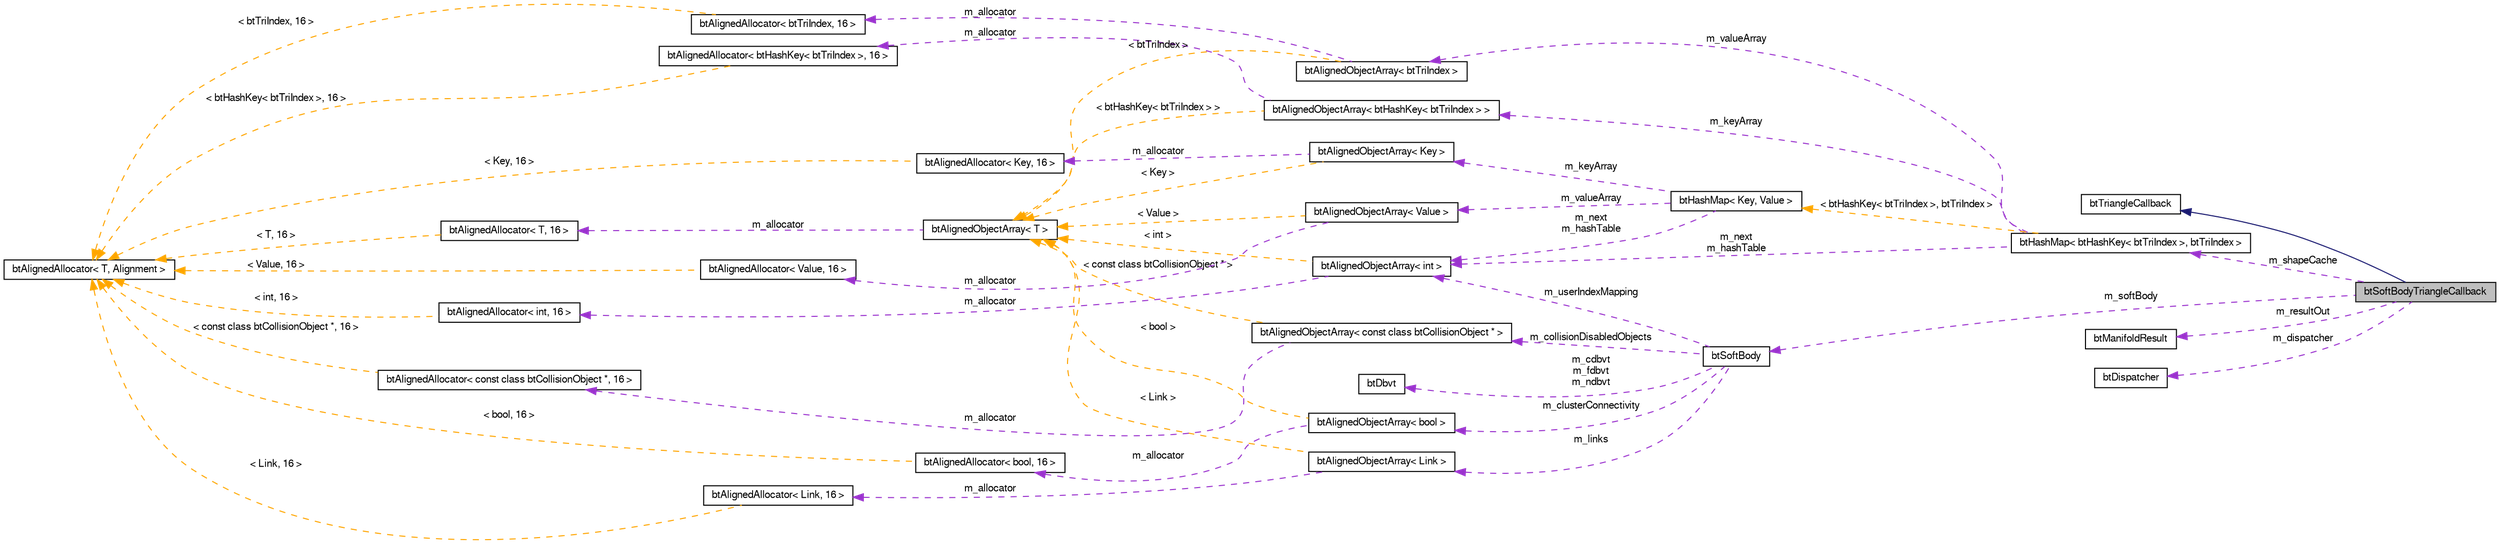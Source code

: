 digraph G
{
  bgcolor="transparent";
  edge [fontname="FreeSans",fontsize=10,labelfontname="FreeSans",labelfontsize=10];
  node [fontname="FreeSans",fontsize=10,shape=record];
  rankdir=LR;
  Node1 [label="btSoftBodyTriangleCallback",height=0.2,width=0.4,color="black", fillcolor="grey75", style="filled" fontcolor="black"];
  Node2 -> Node1 [dir=back,color="midnightblue",fontsize=10,style="solid"];
  Node2 [label="btTriangleCallback",height=0.2,width=0.4,color="black",URL="$classbt_triangle_callback.html"];
  Node3 -> Node1 [dir=back,color="darkorchid3",fontsize=10,style="dashed",label="m_shapeCache"];
  Node3 [label="btHashMap\< btHashKey\< btTriIndex \>, btTriIndex \>",height=0.2,width=0.4,color="black",URL="$classbt_hash_map.html"];
  Node4 -> Node3 [dir=back,color="darkorchid3",fontsize=10,style="dashed",label="m_keyArray"];
  Node4 [label="btAlignedObjectArray\< btHashKey\< btTriIndex \> \>",height=0.2,width=0.4,color="black",URL="$classbt_aligned_object_array.html"];
  Node5 -> Node4 [dir=back,color="darkorchid3",fontsize=10,style="dashed",label="m_allocator"];
  Node5 [label="btAlignedAllocator\< btHashKey\< btTriIndex \>, 16 \>",height=0.2,width=0.4,color="black",URL="$classbt_aligned_allocator.html"];
  Node6 -> Node5 [dir=back,color="orange",fontsize=10,style="dashed",label="\< btHashKey\< btTriIndex \>, 16 \>"];
  Node6 [label="btAlignedAllocator\< T, Alignment \>",height=0.2,width=0.4,color="black",URL="$classbt_aligned_allocator.html"];
  Node7 -> Node4 [dir=back,color="orange",fontsize=10,style="dashed",label="\< btHashKey\< btTriIndex \> \>"];
  Node7 [label="btAlignedObjectArray\< T \>",height=0.2,width=0.4,color="black",URL="$classbt_aligned_object_array.html"];
  Node8 -> Node7 [dir=back,color="darkorchid3",fontsize=10,style="dashed",label="m_allocator"];
  Node8 [label="btAlignedAllocator\< T, 16 \>",height=0.2,width=0.4,color="black",URL="$classbt_aligned_allocator.html"];
  Node6 -> Node8 [dir=back,color="orange",fontsize=10,style="dashed",label="\< T, 16 \>"];
  Node9 -> Node3 [dir=back,color="darkorchid3",fontsize=10,style="dashed",label="m_valueArray"];
  Node9 [label="btAlignedObjectArray\< btTriIndex \>",height=0.2,width=0.4,color="black",URL="$classbt_aligned_object_array.html"];
  Node10 -> Node9 [dir=back,color="darkorchid3",fontsize=10,style="dashed",label="m_allocator"];
  Node10 [label="btAlignedAllocator\< btTriIndex, 16 \>",height=0.2,width=0.4,color="black",URL="$classbt_aligned_allocator.html"];
  Node6 -> Node10 [dir=back,color="orange",fontsize=10,style="dashed",label="\< btTriIndex, 16 \>"];
  Node7 -> Node9 [dir=back,color="orange",fontsize=10,style="dashed",label="\< btTriIndex \>"];
  Node11 -> Node3 [dir=back,color="darkorchid3",fontsize=10,style="dashed",label="m_next\nm_hashTable"];
  Node11 [label="btAlignedObjectArray\< int \>",height=0.2,width=0.4,color="black",URL="$classbt_aligned_object_array.html"];
  Node12 -> Node11 [dir=back,color="darkorchid3",fontsize=10,style="dashed",label="m_allocator"];
  Node12 [label="btAlignedAllocator\< int, 16 \>",height=0.2,width=0.4,color="black",URL="$classbt_aligned_allocator.html"];
  Node6 -> Node12 [dir=back,color="orange",fontsize=10,style="dashed",label="\< int, 16 \>"];
  Node7 -> Node11 [dir=back,color="orange",fontsize=10,style="dashed",label="\< int \>"];
  Node13 -> Node3 [dir=back,color="orange",fontsize=10,style="dashed",label="\< btHashKey\< btTriIndex \>, btTriIndex \>"];
  Node13 [label="btHashMap\< Key, Value \>",height=0.2,width=0.4,color="black",URL="$classbt_hash_map.html"];
  Node14 -> Node13 [dir=back,color="darkorchid3",fontsize=10,style="dashed",label="m_keyArray"];
  Node14 [label="btAlignedObjectArray\< Key \>",height=0.2,width=0.4,color="black",URL="$classbt_aligned_object_array.html"];
  Node15 -> Node14 [dir=back,color="darkorchid3",fontsize=10,style="dashed",label="m_allocator"];
  Node15 [label="btAlignedAllocator\< Key, 16 \>",height=0.2,width=0.4,color="black",URL="$classbt_aligned_allocator.html"];
  Node6 -> Node15 [dir=back,color="orange",fontsize=10,style="dashed",label="\< Key, 16 \>"];
  Node7 -> Node14 [dir=back,color="orange",fontsize=10,style="dashed",label="\< Key \>"];
  Node11 -> Node13 [dir=back,color="darkorchid3",fontsize=10,style="dashed",label="m_next\nm_hashTable"];
  Node16 -> Node13 [dir=back,color="darkorchid3",fontsize=10,style="dashed",label="m_valueArray"];
  Node16 [label="btAlignedObjectArray\< Value \>",height=0.2,width=0.4,color="black",URL="$classbt_aligned_object_array.html"];
  Node17 -> Node16 [dir=back,color="darkorchid3",fontsize=10,style="dashed",label="m_allocator"];
  Node17 [label="btAlignedAllocator\< Value, 16 \>",height=0.2,width=0.4,color="black",URL="$classbt_aligned_allocator.html"];
  Node6 -> Node17 [dir=back,color="orange",fontsize=10,style="dashed",label="\< Value, 16 \>"];
  Node7 -> Node16 [dir=back,color="orange",fontsize=10,style="dashed",label="\< Value \>"];
  Node18 -> Node1 [dir=back,color="darkorchid3",fontsize=10,style="dashed",label="m_softBody"];
  Node18 [label="btSoftBody",height=0.2,width=0.4,color="black",URL="$classbt_soft_body.html"];
  Node11 -> Node18 [dir=back,color="darkorchid3",fontsize=10,style="dashed",label="m_userIndexMapping"];
  Node19 -> Node18 [dir=back,color="darkorchid3",fontsize=10,style="dashed",label="m_clusterConnectivity"];
  Node19 [label="btAlignedObjectArray\< bool \>",height=0.2,width=0.4,color="black",URL="$classbt_aligned_object_array.html"];
  Node20 -> Node19 [dir=back,color="darkorchid3",fontsize=10,style="dashed",label="m_allocator"];
  Node20 [label="btAlignedAllocator\< bool, 16 \>",height=0.2,width=0.4,color="black",URL="$classbt_aligned_allocator.html"];
  Node6 -> Node20 [dir=back,color="orange",fontsize=10,style="dashed",label="\< bool, 16 \>"];
  Node7 -> Node19 [dir=back,color="orange",fontsize=10,style="dashed",label="\< bool \>"];
  Node21 -> Node18 [dir=back,color="darkorchid3",fontsize=10,style="dashed",label="m_cdbvt\nm_fdbvt\nm_ndbvt"];
  Node21 [label="btDbvt",height=0.2,width=0.4,color="black",URL="$structbt_dbvt.html"];
  Node22 -> Node18 [dir=back,color="darkorchid3",fontsize=10,style="dashed",label="m_links"];
  Node22 [label="btAlignedObjectArray\< Link \>",height=0.2,width=0.4,color="black",URL="$classbt_aligned_object_array.html"];
  Node23 -> Node22 [dir=back,color="darkorchid3",fontsize=10,style="dashed",label="m_allocator"];
  Node23 [label="btAlignedAllocator\< Link, 16 \>",height=0.2,width=0.4,color="black",URL="$classbt_aligned_allocator.html"];
  Node6 -> Node23 [dir=back,color="orange",fontsize=10,style="dashed",label="\< Link, 16 \>"];
  Node7 -> Node22 [dir=back,color="orange",fontsize=10,style="dashed",label="\< Link \>"];
  Node24 -> Node18 [dir=back,color="darkorchid3",fontsize=10,style="dashed",label="m_collisionDisabledObjects"];
  Node24 [label="btAlignedObjectArray\< const class btCollisionObject * \>",height=0.2,width=0.4,color="black",URL="$classbt_aligned_object_array.html"];
  Node25 -> Node24 [dir=back,color="darkorchid3",fontsize=10,style="dashed",label="m_allocator"];
  Node25 [label="btAlignedAllocator\< const class btCollisionObject *, 16 \>",height=0.2,width=0.4,color="black",URL="$classbt_aligned_allocator.html"];
  Node6 -> Node25 [dir=back,color="orange",fontsize=10,style="dashed",label="\< const class btCollisionObject *, 16 \>"];
  Node7 -> Node24 [dir=back,color="orange",fontsize=10,style="dashed",label="\< const class btCollisionObject * \>"];
  Node26 -> Node1 [dir=back,color="darkorchid3",fontsize=10,style="dashed",label="m_resultOut"];
  Node26 [label="btManifoldResult",height=0.2,width=0.4,color="black",URL="$classbt_manifold_result.html",tooltip="btManifoldResult is a helper class to manage contact results."];
  Node27 -> Node1 [dir=back,color="darkorchid3",fontsize=10,style="dashed",label="m_dispatcher"];
  Node27 [label="btDispatcher",height=0.2,width=0.4,color="black",URL="$classbt_dispatcher.html"];
}
